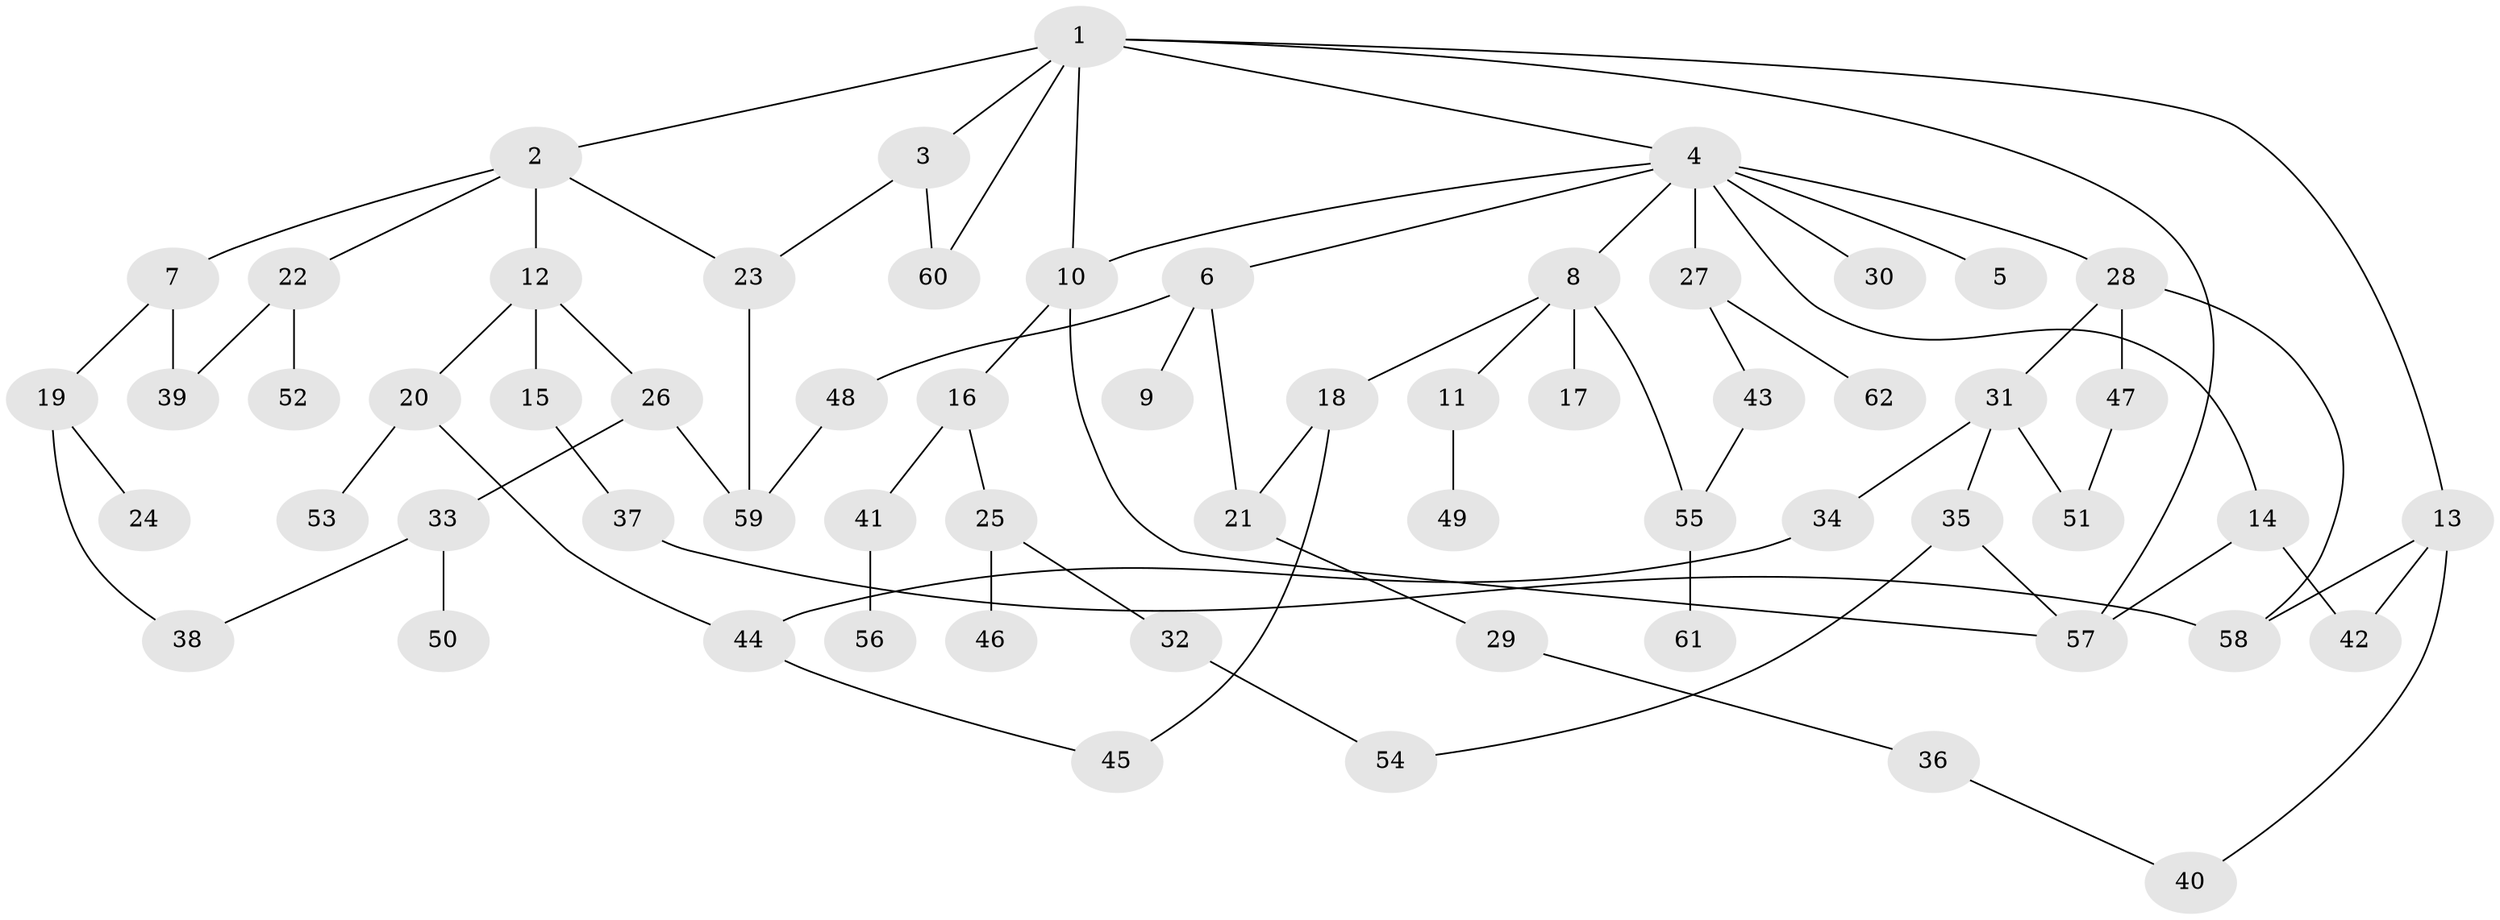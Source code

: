 // coarse degree distribution, {12: 0.05555555555555555, 7: 0.05555555555555555, 3: 0.3333333333333333, 1: 0.2222222222222222, 2: 0.2777777777777778, 5: 0.05555555555555555}
// Generated by graph-tools (version 1.1) at 2025/17/03/04/25 18:17:08]
// undirected, 62 vertices, 81 edges
graph export_dot {
graph [start="1"]
  node [color=gray90,style=filled];
  1;
  2;
  3;
  4;
  5;
  6;
  7;
  8;
  9;
  10;
  11;
  12;
  13;
  14;
  15;
  16;
  17;
  18;
  19;
  20;
  21;
  22;
  23;
  24;
  25;
  26;
  27;
  28;
  29;
  30;
  31;
  32;
  33;
  34;
  35;
  36;
  37;
  38;
  39;
  40;
  41;
  42;
  43;
  44;
  45;
  46;
  47;
  48;
  49;
  50;
  51;
  52;
  53;
  54;
  55;
  56;
  57;
  58;
  59;
  60;
  61;
  62;
  1 -- 2;
  1 -- 3;
  1 -- 4;
  1 -- 10;
  1 -- 13;
  1 -- 60;
  1 -- 57;
  2 -- 7;
  2 -- 12;
  2 -- 22;
  2 -- 23;
  3 -- 60;
  3 -- 23;
  4 -- 5;
  4 -- 6;
  4 -- 8;
  4 -- 14;
  4 -- 27;
  4 -- 28;
  4 -- 30;
  4 -- 10;
  6 -- 9;
  6 -- 48;
  6 -- 21;
  7 -- 19;
  7 -- 39;
  8 -- 11;
  8 -- 17;
  8 -- 18;
  8 -- 55;
  10 -- 16;
  10 -- 57;
  11 -- 49;
  12 -- 15;
  12 -- 20;
  12 -- 26;
  13 -- 42;
  13 -- 58;
  13 -- 40;
  14 -- 42;
  14 -- 57;
  15 -- 37;
  16 -- 25;
  16 -- 41;
  18 -- 21;
  18 -- 45;
  19 -- 24;
  19 -- 38;
  20 -- 53;
  20 -- 44;
  21 -- 29;
  22 -- 52;
  22 -- 39;
  23 -- 59;
  25 -- 32;
  25 -- 46;
  26 -- 33;
  26 -- 59;
  27 -- 43;
  27 -- 62;
  28 -- 31;
  28 -- 47;
  28 -- 58;
  29 -- 36;
  31 -- 34;
  31 -- 35;
  31 -- 51;
  32 -- 54;
  33 -- 50;
  33 -- 38;
  34 -- 44;
  35 -- 54;
  35 -- 57;
  36 -- 40;
  37 -- 58;
  41 -- 56;
  43 -- 55;
  44 -- 45;
  47 -- 51;
  48 -- 59;
  55 -- 61;
}
